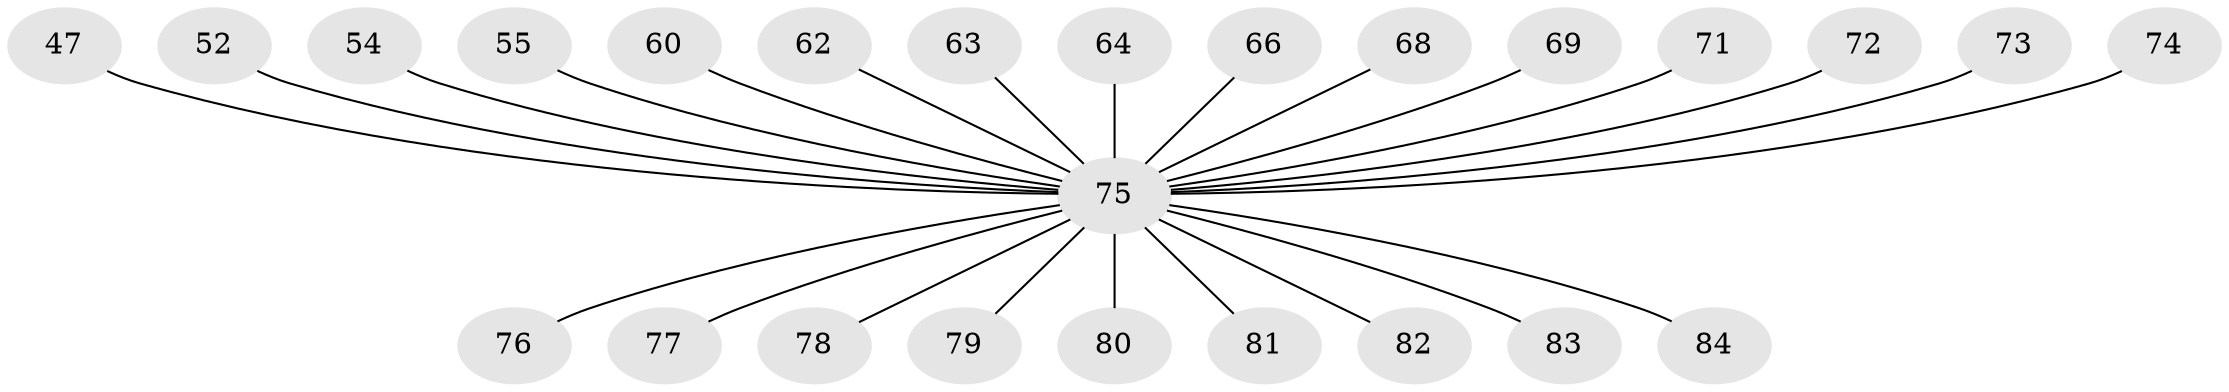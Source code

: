// original degree distribution, {6: 0.023809523809523808, 4: 0.047619047619047616, 3: 0.07142857142857142, 5: 0.023809523809523808, 7: 0.023809523809523808, 8: 0.011904761904761904, 2: 0.25, 1: 0.5476190476190477}
// Generated by graph-tools (version 1.1) at 2025/56/03/04/25 21:56:54]
// undirected, 25 vertices, 24 edges
graph export_dot {
graph [start="1"]
  node [color=gray90,style=filled];
  47;
  52;
  54;
  55;
  60;
  62;
  63;
  64;
  66;
  68 [super="+33"];
  69;
  71;
  72 [super="+57"];
  73;
  74;
  75 [super="+42+50+58+51+67+65+43+45"];
  76;
  77;
  78;
  79;
  80;
  81 [super="+70"];
  82;
  83;
  84;
  47 -- 75;
  52 -- 75;
  54 -- 75;
  55 -- 75;
  60 -- 75;
  62 -- 75;
  63 -- 75;
  64 -- 75;
  66 -- 75;
  68 -- 75;
  69 -- 75;
  71 -- 75;
  72 -- 75;
  73 -- 75;
  74 -- 75;
  75 -- 81;
  75 -- 76;
  75 -- 77;
  75 -- 78;
  75 -- 79;
  75 -- 80;
  75 -- 82;
  75 -- 83;
  75 -- 84;
}
